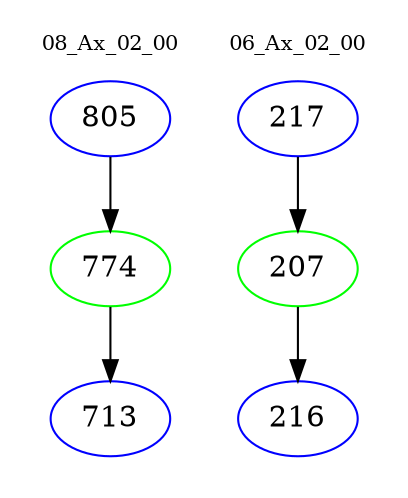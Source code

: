 digraph{
subgraph cluster_0 {
color = white
label = "08_Ax_02_00";
fontsize=10;
T0_805 [label="805", color="blue"]
T0_805 -> T0_774 [color="black"]
T0_774 [label="774", color="green"]
T0_774 -> T0_713 [color="black"]
T0_713 [label="713", color="blue"]
}
subgraph cluster_1 {
color = white
label = "06_Ax_02_00";
fontsize=10;
T1_217 [label="217", color="blue"]
T1_217 -> T1_207 [color="black"]
T1_207 [label="207", color="green"]
T1_207 -> T1_216 [color="black"]
T1_216 [label="216", color="blue"]
}
}
